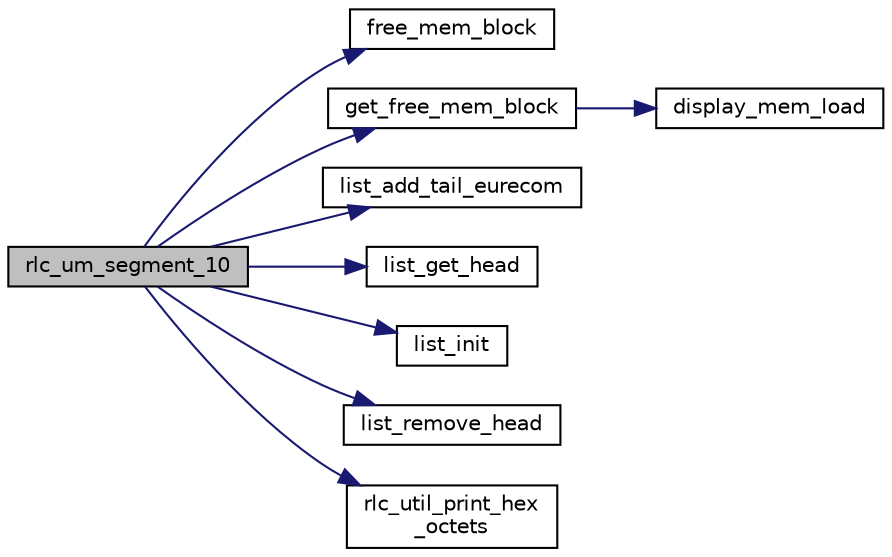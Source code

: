 digraph "rlc_um_segment_10"
{
 // LATEX_PDF_SIZE
  edge [fontname="Helvetica",fontsize="10",labelfontname="Helvetica",labelfontsize="10"];
  node [fontname="Helvetica",fontsize="10",shape=record];
  rankdir="LR";
  Node1 [label="rlc_um_segment_10",height=0.2,width=0.4,color="black", fillcolor="grey75", style="filled", fontcolor="black",tooltip="Segmentation procedure with 10 bits sequence number, segment the first SDU in buffer and create a PDU..."];
  Node1 -> Node2 [color="midnightblue",fontsize="10",style="solid",fontname="Helvetica"];
  Node2 [label="free_mem_block",height=0.2,width=0.4,color="black", fillcolor="white", style="filled",URL="$mem__block_8c.html#a3465e37844438c1cc552c197a2cfbbfd",tooltip=" "];
  Node1 -> Node3 [color="midnightblue",fontsize="10",style="solid",fontname="Helvetica"];
  Node3 [label="get_free_mem_block",height=0.2,width=0.4,color="black", fillcolor="white", style="filled",URL="$mem__block_8c.html#aa6649c5f31ce28f70a1a7352eb41de46",tooltip=" "];
  Node3 -> Node4 [color="midnightblue",fontsize="10",style="solid",fontname="Helvetica"];
  Node4 [label="display_mem_load",height=0.2,width=0.4,color="black", fillcolor="white", style="filled",URL="$mem__block_8c.html#aad2e600dac4df19ae63b1efe29405f59",tooltip=" "];
  Node1 -> Node5 [color="midnightblue",fontsize="10",style="solid",fontname="Helvetica"];
  Node5 [label="list_add_tail_eurecom",height=0.2,width=0.4,color="black", fillcolor="white", style="filled",URL="$list_8c.html#a601990ffdb533edd61c29c1473e8213c",tooltip=" "];
  Node1 -> Node6 [color="midnightblue",fontsize="10",style="solid",fontname="Helvetica"];
  Node6 [label="list_get_head",height=0.2,width=0.4,color="black", fillcolor="white", style="filled",URL="$list_8c.html#a29a1d0ab77edd320e92d002fd66179a6",tooltip=" "];
  Node1 -> Node7 [color="midnightblue",fontsize="10",style="solid",fontname="Helvetica"];
  Node7 [label="list_init",height=0.2,width=0.4,color="black", fillcolor="white", style="filled",URL="$list_8c.html#a896782f4f794d085242b80e09bbc91dd",tooltip=" "];
  Node1 -> Node8 [color="midnightblue",fontsize="10",style="solid",fontname="Helvetica"];
  Node8 [label="list_remove_head",height=0.2,width=0.4,color="black", fillcolor="white", style="filled",URL="$list_8c.html#a68bb206a4e50e2f9f27ca4c051a84dc5",tooltip=" "];
  Node1 -> Node9 [color="midnightblue",fontsize="10",style="solid",fontname="Helvetica"];
  Node9 [label="rlc_util_print_hex\l_octets",height=0.2,width=0.4,color="black", fillcolor="white", style="filled",URL="$group__em.html#ga9080083e27a8fc3d61451b6d4d7c8f3b",tooltip=" "];
}
